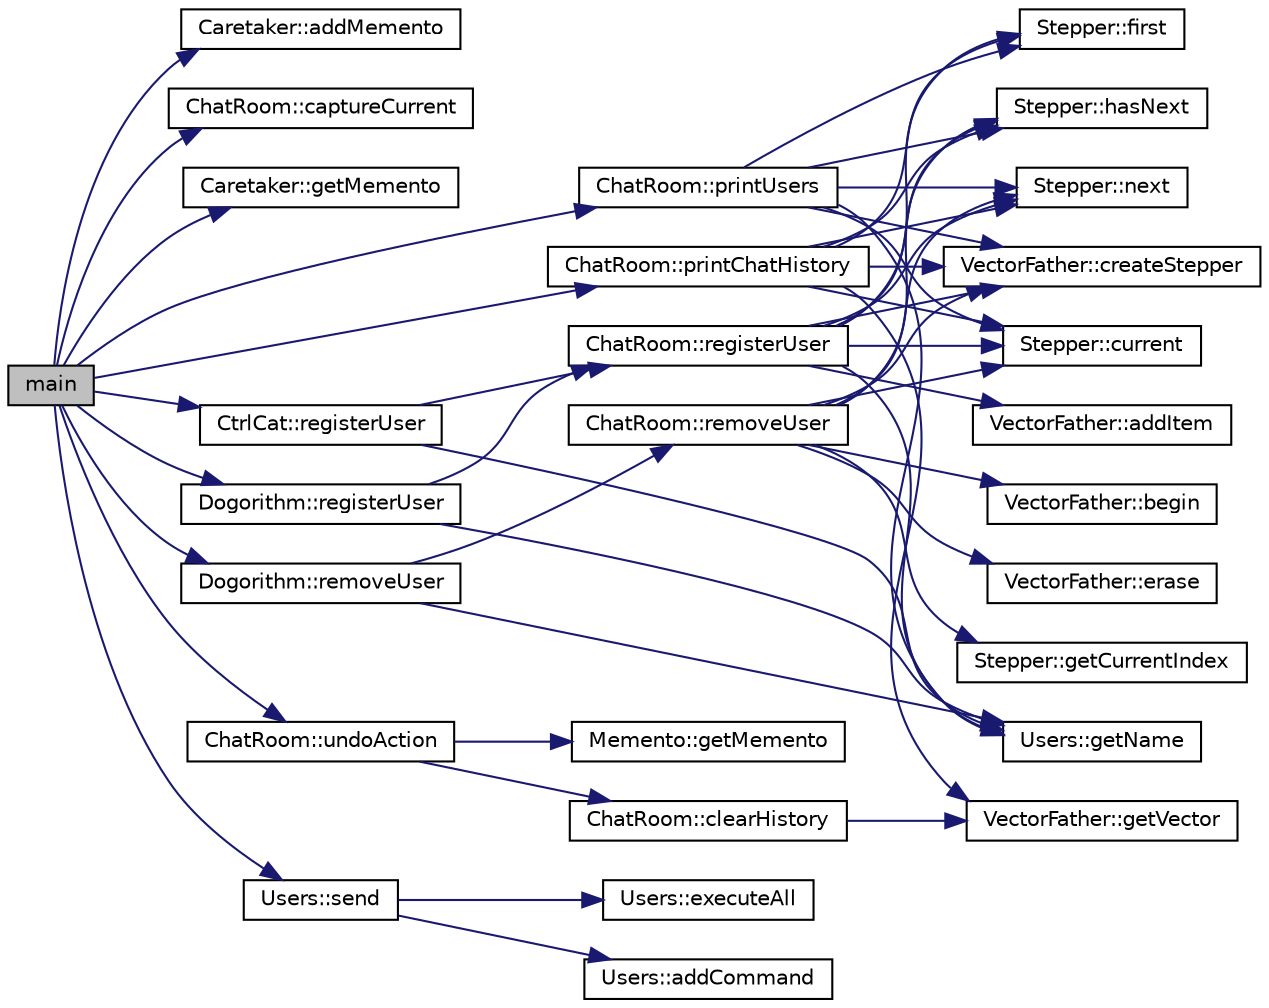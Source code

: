 digraph "main"
{
 // LATEX_PDF_SIZE
  edge [fontname="Helvetica",fontsize="10",labelfontname="Helvetica",labelfontsize="10"];
  node [fontname="Helvetica",fontsize="10",shape=record];
  rankdir="LR";
  Node1 [label="main",height=0.2,width=0.4,color="black", fillcolor="grey75", style="filled", fontcolor="black",tooltip=" "];
  Node1 -> Node2 [color="midnightblue",fontsize="10",style="solid",fontname="Helvetica"];
  Node2 [label="Caretaker::addMemento",height=0.2,width=0.4,color="black", fillcolor="white", style="filled",URL="$classCaretaker.html#ab2f6e9284195ed43759b75429fbd1bcf",tooltip="Adds a Memento to the list of saved states."];
  Node1 -> Node3 [color="midnightblue",fontsize="10",style="solid",fontname="Helvetica"];
  Node3 [label="ChatRoom::captureCurrent",height=0.2,width=0.4,color="black", fillcolor="white", style="filled",URL="$classChatRoom.html#a537f3959b75f5b7fde8812b8971d3201",tooltip="Capture the current state of the chat room."];
  Node1 -> Node4 [color="midnightblue",fontsize="10",style="solid",fontname="Helvetica"];
  Node4 [label="Caretaker::getMemento",height=0.2,width=0.4,color="black", fillcolor="white", style="filled",URL="$classCaretaker.html#ab4e20186fba369f445b03cce80de8e4f",tooltip="Retrieves the most recently saved Memento."];
  Node1 -> Node5 [color="midnightblue",fontsize="10",style="solid",fontname="Helvetica"];
  Node5 [label="ChatRoom::printChatHistory",height=0.2,width=0.4,color="black", fillcolor="white", style="filled",URL="$classChatRoom.html#a627fe0f67aeb432f6670865ae76aba82",tooltip="Print the chat history."];
  Node5 -> Node6 [color="midnightblue",fontsize="10",style="solid",fontname="Helvetica"];
  Node6 [label="VectorFather::createStepper",height=0.2,width=0.4,color="black", fillcolor="white", style="filled",URL="$classVectorFather.html#ad7775ccd733815aa48eb0b8cc5ebffd7",tooltip="Create a stepper iterator for this vector."];
  Node5 -> Node7 [color="midnightblue",fontsize="10",style="solid",fontname="Helvetica"];
  Node7 [label="Stepper::current",height=0.2,width=0.4,color="black", fillcolor="white", style="filled",URL="$classStepper.html#a16d93afdcdc7190e84904b8904c5a8bd",tooltip="Get the current element without advancing."];
  Node5 -> Node8 [color="midnightblue",fontsize="10",style="solid",fontname="Helvetica"];
  Node8 [label="Stepper::first",height=0.2,width=0.4,color="black", fillcolor="white", style="filled",URL="$classStepper.html#aebd518b8673631e25056bb9fd7022c98",tooltip="Move to and return the first element."];
  Node5 -> Node9 [color="midnightblue",fontsize="10",style="solid",fontname="Helvetica"];
  Node9 [label="VectorFather::getVector",height=0.2,width=0.4,color="black", fillcolor="white", style="filled",URL="$classVectorFather.html#a3771623fd65c9c57cb3bf56b8d1c38f6",tooltip="Get direct access to the internal vector."];
  Node5 -> Node10 [color="midnightblue",fontsize="10",style="solid",fontname="Helvetica"];
  Node10 [label="Stepper::hasNext",height=0.2,width=0.4,color="black", fillcolor="white", style="filled",URL="$classStepper.html#a7fe293586b963c65e2af4ae206c2e2ed",tooltip="Check if there are more elements to iterate over."];
  Node5 -> Node11 [color="midnightblue",fontsize="10",style="solid",fontname="Helvetica"];
  Node11 [label="Stepper::next",height=0.2,width=0.4,color="black", fillcolor="white", style="filled",URL="$classStepper.html#af58e5f738012158ed81b91c9e306008f",tooltip="Move to the next element in the collection."];
  Node1 -> Node12 [color="midnightblue",fontsize="10",style="solid",fontname="Helvetica"];
  Node12 [label="ChatRoom::printUsers",height=0.2,width=0.4,color="black", fillcolor="white", style="filled",URL="$classChatRoom.html#ad0236773e963c393648a57ff5848351c",tooltip="Print the list of users in the chat room."];
  Node12 -> Node6 [color="midnightblue",fontsize="10",style="solid",fontname="Helvetica"];
  Node12 -> Node7 [color="midnightblue",fontsize="10",style="solid",fontname="Helvetica"];
  Node12 -> Node8 [color="midnightblue",fontsize="10",style="solid",fontname="Helvetica"];
  Node12 -> Node13 [color="midnightblue",fontsize="10",style="solid",fontname="Helvetica"];
  Node13 [label="Users::getName",height=0.2,width=0.4,color="black", fillcolor="white", style="filled",URL="$classUsers.html#aef65d9acf991a4073417fa84b3a9847c",tooltip="Get the user's display name."];
  Node12 -> Node10 [color="midnightblue",fontsize="10",style="solid",fontname="Helvetica"];
  Node12 -> Node11 [color="midnightblue",fontsize="10",style="solid",fontname="Helvetica"];
  Node1 -> Node14 [color="midnightblue",fontsize="10",style="solid",fontname="Helvetica"];
  Node14 [label="CtrlCat::registerUser",height=0.2,width=0.4,color="black", fillcolor="white", style="filled",URL="$classCtrlCat.html#af03b24a407bd58a7cb2ef7a87077d4a8",tooltip="Register a new user to the chat room."];
  Node14 -> Node13 [color="midnightblue",fontsize="10",style="solid",fontname="Helvetica"];
  Node14 -> Node15 [color="midnightblue",fontsize="10",style="solid",fontname="Helvetica"];
  Node15 [label="ChatRoom::registerUser",height=0.2,width=0.4,color="black", fillcolor="white", style="filled",URL="$classChatRoom.html#a78689ed978a1454993447bf7ffdff744",tooltip="Register a new user to the chat room."];
  Node15 -> Node16 [color="midnightblue",fontsize="10",style="solid",fontname="Helvetica"];
  Node16 [label="VectorFather::addItem",height=0.2,width=0.4,color="black", fillcolor="white", style="filled",URL="$classVectorFather.html#ab1e0611bf9e0e1678d487399ad28c064",tooltip="Add an item to the end of the vector."];
  Node15 -> Node6 [color="midnightblue",fontsize="10",style="solid",fontname="Helvetica"];
  Node15 -> Node7 [color="midnightblue",fontsize="10",style="solid",fontname="Helvetica"];
  Node15 -> Node8 [color="midnightblue",fontsize="10",style="solid",fontname="Helvetica"];
  Node15 -> Node13 [color="midnightblue",fontsize="10",style="solid",fontname="Helvetica"];
  Node15 -> Node10 [color="midnightblue",fontsize="10",style="solid",fontname="Helvetica"];
  Node15 -> Node11 [color="midnightblue",fontsize="10",style="solid",fontname="Helvetica"];
  Node1 -> Node17 [color="midnightblue",fontsize="10",style="solid",fontname="Helvetica"];
  Node17 [label="Dogorithm::registerUser",height=0.2,width=0.4,color="black", fillcolor="white", style="filled",URL="$classDogorithm.html#a1d4a7936e9665825390f6652159c55d7",tooltip="Register a new user to the chat room."];
  Node17 -> Node13 [color="midnightblue",fontsize="10",style="solid",fontname="Helvetica"];
  Node17 -> Node15 [color="midnightblue",fontsize="10",style="solid",fontname="Helvetica"];
  Node1 -> Node18 [color="midnightblue",fontsize="10",style="solid",fontname="Helvetica"];
  Node18 [label="Dogorithm::removeUser",height=0.2,width=0.4,color="black", fillcolor="white", style="filled",URL="$classDogorithm.html#a77afce2e7d63306dc918ae11e9de4b2f",tooltip="Remove a user from the chat room."];
  Node18 -> Node13 [color="midnightblue",fontsize="10",style="solid",fontname="Helvetica"];
  Node18 -> Node19 [color="midnightblue",fontsize="10",style="solid",fontname="Helvetica"];
  Node19 [label="ChatRoom::removeUser",height=0.2,width=0.4,color="black", fillcolor="white", style="filled",URL="$classChatRoom.html#afbc5d283554f1603876e18b090033f04",tooltip="Remove a user from the chat room."];
  Node19 -> Node20 [color="midnightblue",fontsize="10",style="solid",fontname="Helvetica"];
  Node20 [label="VectorFather::begin",height=0.2,width=0.4,color="black", fillcolor="white", style="filled",URL="$classVectorFather.html#a31068d163f94a9b1f6a1255e1ff0ccbf",tooltip="Get iterator to the beginning of the vector."];
  Node19 -> Node6 [color="midnightblue",fontsize="10",style="solid",fontname="Helvetica"];
  Node19 -> Node7 [color="midnightblue",fontsize="10",style="solid",fontname="Helvetica"];
  Node19 -> Node21 [color="midnightblue",fontsize="10",style="solid",fontname="Helvetica"];
  Node21 [label="VectorFather::erase",height=0.2,width=0.4,color="black", fillcolor="white", style="filled",URL="$classVectorFather.html#acb844b53db8791b383c13e20eb8ca9f2",tooltip="Erase element at specified position."];
  Node19 -> Node22 [color="midnightblue",fontsize="10",style="solid",fontname="Helvetica"];
  Node22 [label="Stepper::getCurrentIndex",height=0.2,width=0.4,color="black", fillcolor="white", style="filled",URL="$classStepper.html#a5ccc3e1eb303ac01373c75d067979ecf",tooltip="Get the current index position."];
  Node19 -> Node10 [color="midnightblue",fontsize="10",style="solid",fontname="Helvetica"];
  Node19 -> Node11 [color="midnightblue",fontsize="10",style="solid",fontname="Helvetica"];
  Node1 -> Node23 [color="midnightblue",fontsize="10",style="solid",fontname="Helvetica"];
  Node23 [label="Users::send",height=0.2,width=0.4,color="black", fillcolor="white", style="filled",URL="$classUsers.html#ab3e09825cf2d9f82870b6abded49c782",tooltip="Send a message to a specific chat room."];
  Node23 -> Node24 [color="midnightblue",fontsize="10",style="solid",fontname="Helvetica"];
  Node24 [label="Users::addCommand",height=0.2,width=0.4,color="black", fillcolor="white", style="filled",URL="$classUsers.html#afa792552c0c96c79946fdc72d65f5bca",tooltip="Add a command to the user's command queue."];
  Node23 -> Node25 [color="midnightblue",fontsize="10",style="solid",fontname="Helvetica"];
  Node25 [label="Users::executeAll",height=0.2,width=0.4,color="black", fillcolor="white", style="filled",URL="$classUsers.html#aabafaa656ae27340b904c083b70b2d97",tooltip="Execute all queued commands."];
  Node1 -> Node26 [color="midnightblue",fontsize="10",style="solid",fontname="Helvetica"];
  Node26 [label="ChatRoom::undoAction",height=0.2,width=0.4,color="black", fillcolor="white", style="filled",URL="$classChatRoom.html#aaa4347c88e92e7a4be51edece90d8ab9",tooltip="Restore the chat room to a previous state."];
  Node26 -> Node27 [color="midnightblue",fontsize="10",style="solid",fontname="Helvetica"];
  Node27 [label="ChatRoom::clearHistory",height=0.2,width=0.4,color="black", fillcolor="white", style="filled",URL="$classChatRoom.html#a8578bd9082f3068d10b06842e2e5ccb1",tooltip="Clear the chat history."];
  Node27 -> Node9 [color="midnightblue",fontsize="10",style="solid",fontname="Helvetica"];
  Node26 -> Node28 [color="midnightblue",fontsize="10",style="solid",fontname="Helvetica"];
  Node28 [label="Memento::getMemento",height=0.2,width=0.4,color="black", fillcolor="white", style="filled",URL="$classMemento.html#aad376a97a9e5ff8ad7a5d26d3b6b4daa",tooltip="Get the preserved chat history."];
}
